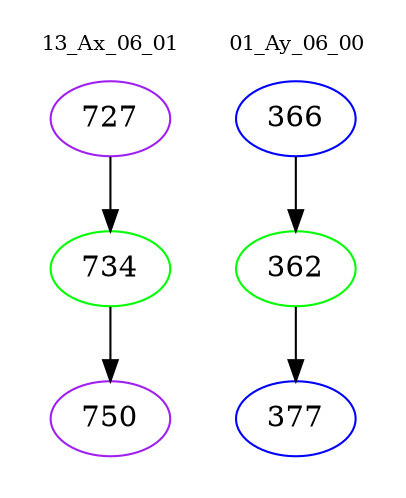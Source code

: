 digraph{
subgraph cluster_0 {
color = white
label = "13_Ax_06_01";
fontsize=10;
T0_727 [label="727", color="purple"]
T0_727 -> T0_734 [color="black"]
T0_734 [label="734", color="green"]
T0_734 -> T0_750 [color="black"]
T0_750 [label="750", color="purple"]
}
subgraph cluster_1 {
color = white
label = "01_Ay_06_00";
fontsize=10;
T1_366 [label="366", color="blue"]
T1_366 -> T1_362 [color="black"]
T1_362 [label="362", color="green"]
T1_362 -> T1_377 [color="black"]
T1_377 [label="377", color="blue"]
}
}
